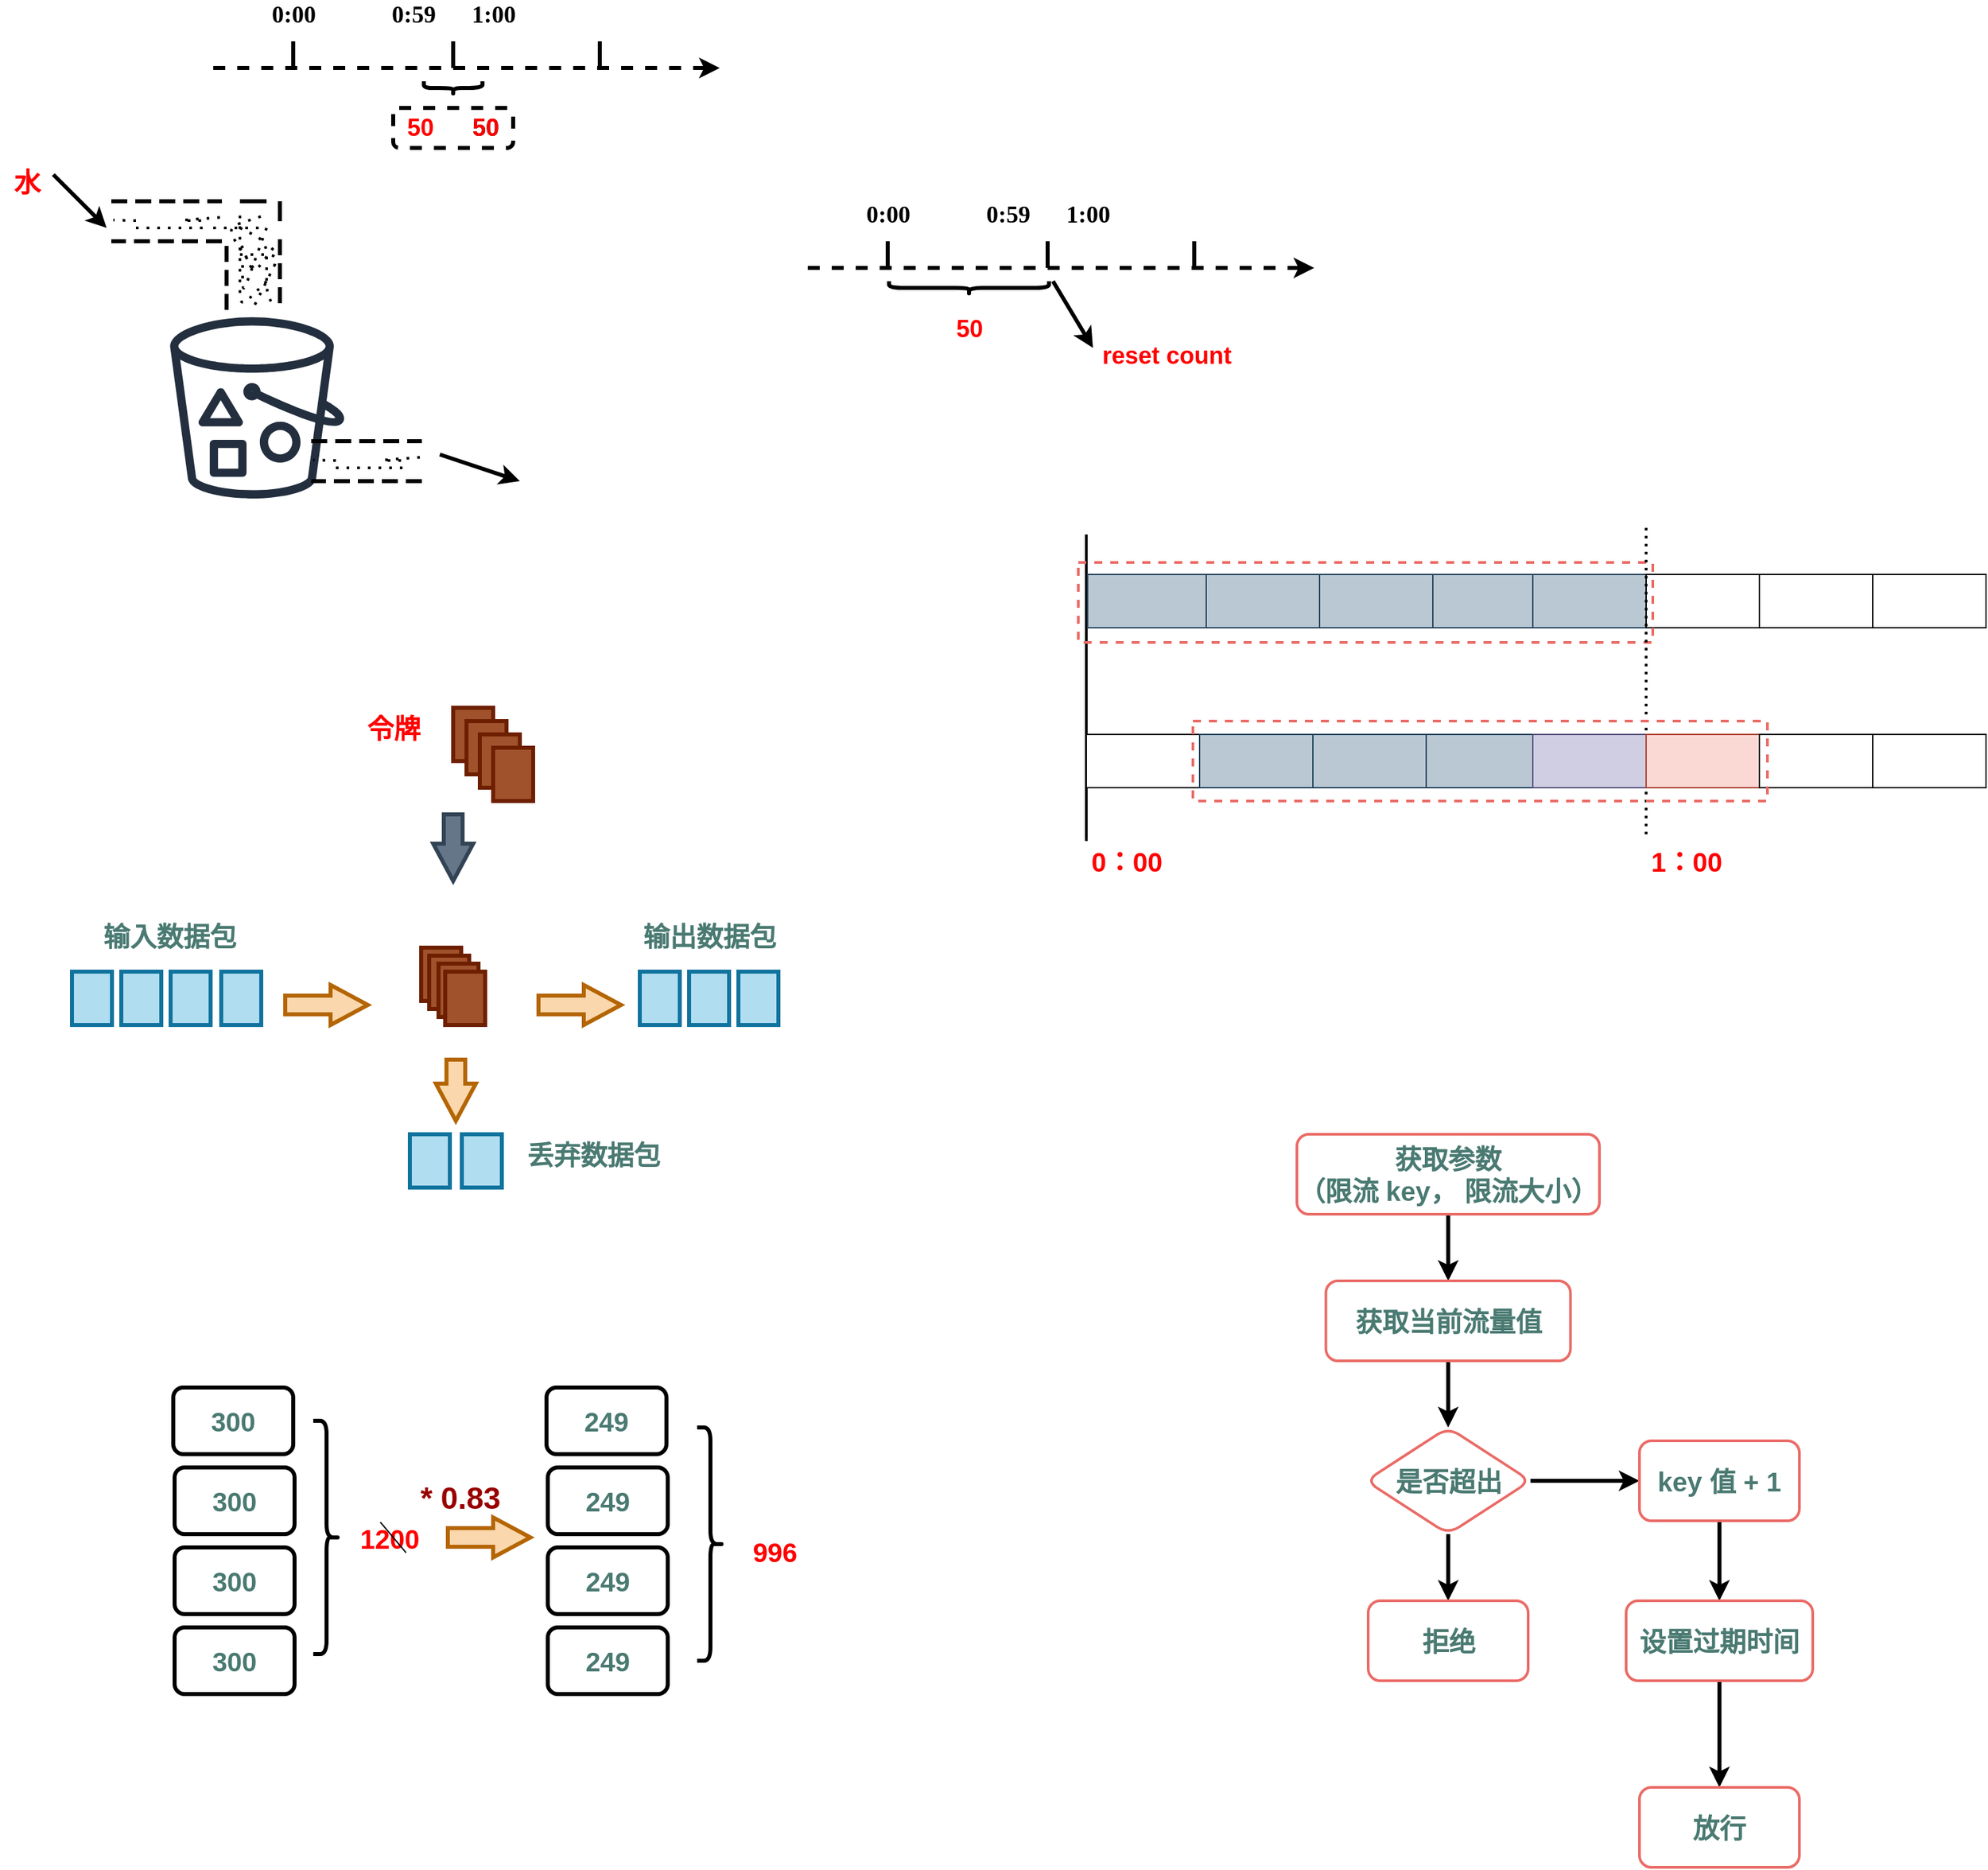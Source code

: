 <mxfile version="14.9.0" type="github">
  <diagram id="GGeDkTuLAUOPhelpGjf-" name="第 1 页">
    <mxGraphModel dx="1981" dy="1424" grid="1" gridSize="10" guides="1" tooltips="1" connect="1" arrows="1" fold="1" page="1" pageScale="1" pageWidth="3300" pageHeight="4681" math="0" shadow="0">
      <root>
        <mxCell id="0" />
        <mxCell id="1" parent="0" />
        <mxCell id="nQd0Cg9sy-hqQfareskZ-1" value="" style="endArrow=classic;html=1;strokeWidth=3;dashed=1;" edge="1" parent="1">
          <mxGeometry width="50" height="50" relative="1" as="geometry">
            <mxPoint x="250" y="90" as="sourcePoint" />
            <mxPoint x="630" y="90" as="targetPoint" />
          </mxGeometry>
        </mxCell>
        <mxCell id="nQd0Cg9sy-hqQfareskZ-2" value="" style="endArrow=none;html=1;strokeWidth=3;" edge="1" parent="1">
          <mxGeometry width="50" height="50" relative="1" as="geometry">
            <mxPoint x="310" y="90" as="sourcePoint" />
            <mxPoint x="310" y="70" as="targetPoint" />
          </mxGeometry>
        </mxCell>
        <mxCell id="nQd0Cg9sy-hqQfareskZ-4" value="" style="endArrow=none;html=1;strokeWidth=3;" edge="1" parent="1">
          <mxGeometry width="50" height="50" relative="1" as="geometry">
            <mxPoint x="430" y="90" as="sourcePoint" />
            <mxPoint x="430" y="70" as="targetPoint" />
          </mxGeometry>
        </mxCell>
        <mxCell id="nQd0Cg9sy-hqQfareskZ-5" value="" style="endArrow=none;html=1;strokeWidth=3;" edge="1" parent="1">
          <mxGeometry width="50" height="50" relative="1" as="geometry">
            <mxPoint x="540" y="90" as="sourcePoint" />
            <mxPoint x="540" y="70" as="targetPoint" />
          </mxGeometry>
        </mxCell>
        <mxCell id="nQd0Cg9sy-hqQfareskZ-6" value="&lt;font style=&quot;font-size: 18px&quot; face=&quot;JetBrains Mono&quot;&gt;&lt;b&gt;0:00&lt;/b&gt;&lt;/font&gt;" style="text;html=1;align=center;verticalAlign=middle;resizable=0;points=[];autosize=1;strokeColor=none;" vertex="1" parent="1">
          <mxGeometry x="280" y="40" width="60" height="20" as="geometry" />
        </mxCell>
        <mxCell id="nQd0Cg9sy-hqQfareskZ-7" value="&lt;font style=&quot;font-size: 18px&quot; face=&quot;JetBrains Mono&quot;&gt;&lt;b&gt;1:00&lt;/b&gt;&lt;/font&gt;" style="text;html=1;align=center;verticalAlign=middle;resizable=0;points=[];autosize=1;strokeColor=none;" vertex="1" parent="1">
          <mxGeometry x="430" y="40" width="60" height="20" as="geometry" />
        </mxCell>
        <mxCell id="nQd0Cg9sy-hqQfareskZ-8" value="&lt;font style=&quot;font-size: 18px&quot; face=&quot;JetBrains Mono&quot;&gt;&lt;b&gt;0:59&lt;/b&gt;&lt;/font&gt;" style="text;html=1;align=center;verticalAlign=middle;resizable=0;points=[];autosize=1;strokeColor=none;" vertex="1" parent="1">
          <mxGeometry x="370" y="40" width="60" height="20" as="geometry" />
        </mxCell>
        <mxCell id="nQd0Cg9sy-hqQfareskZ-9" value="" style="shape=curlyBracket;whiteSpace=wrap;html=1;rounded=1;flipH=1;direction=north;strokeWidth=3;" vertex="1" parent="1">
          <mxGeometry x="408" y="100" width="44" height="10" as="geometry" />
        </mxCell>
        <mxCell id="nQd0Cg9sy-hqQfareskZ-11" value="" style="rounded=1;whiteSpace=wrap;html=1;strokeWidth=3;dashed=1;" vertex="1" parent="1">
          <mxGeometry x="385" y="120" width="90" height="30" as="geometry" />
        </mxCell>
        <mxCell id="nQd0Cg9sy-hqQfareskZ-12" value="&lt;font style=&quot;font-size: 18px&quot;&gt;&lt;b&gt;50&lt;/b&gt;&lt;/font&gt;" style="text;html=1;align=center;verticalAlign=middle;resizable=0;points=[];autosize=1;strokeColor=none;fontColor=#FF0000;" vertex="1" parent="1">
          <mxGeometry x="385" y="125" width="40" height="20" as="geometry" />
        </mxCell>
        <mxCell id="nQd0Cg9sy-hqQfareskZ-14" value="&lt;font style=&quot;font-size: 18px&quot;&gt;&lt;b&gt;50&lt;/b&gt;&lt;/font&gt;" style="text;html=1;align=center;verticalAlign=middle;resizable=0;points=[];autosize=1;strokeColor=none;" vertex="1" parent="1">
          <mxGeometry x="434" y="125" width="40" height="20" as="geometry" />
        </mxCell>
        <mxCell id="nQd0Cg9sy-hqQfareskZ-15" value="&lt;font style=&quot;font-size: 18px&quot;&gt;&lt;b&gt;50&lt;/b&gt;&lt;/font&gt;" style="text;html=1;align=center;verticalAlign=middle;resizable=0;points=[];autosize=1;strokeColor=none;fontColor=#FF0000;" vertex="1" parent="1">
          <mxGeometry x="434" y="125" width="40" height="20" as="geometry" />
        </mxCell>
        <mxCell id="nQd0Cg9sy-hqQfareskZ-64" value="" style="shape=image;html=1;verticalAlign=top;verticalLabelPosition=bottom;labelBackgroundColor=#ffffff;imageAspect=0;aspect=fixed;image=https://cdn3.iconfinder.com/data/icons/minecraft-icons/128/bucket_empty.png;dashed=1;fontSize=20;fontColor=#FF0000;strokeWidth=3;" vertex="1" parent="1">
          <mxGeometry x="350" y="670" width="160" height="160" as="geometry" />
        </mxCell>
        <mxCell id="nQd0Cg9sy-hqQfareskZ-66" value="" style="rounded=0;whiteSpace=wrap;html=1;fontSize=20;fontColor=#ffffff;strokeWidth=3;fillColor=#a0522d;strokeColor=#6D1F00;" vertex="1" parent="1">
          <mxGeometry x="406" y="750" width="30" height="40" as="geometry" />
        </mxCell>
        <mxCell id="nQd0Cg9sy-hqQfareskZ-71" value="" style="rounded=0;whiteSpace=wrap;html=1;fontSize=20;fontColor=#ffffff;strokeWidth=3;fillColor=#a0522d;strokeColor=#6D1F00;" vertex="1" parent="1">
          <mxGeometry x="412" y="756" width="30" height="40" as="geometry" />
        </mxCell>
        <mxCell id="nQd0Cg9sy-hqQfareskZ-72" value="" style="rounded=0;whiteSpace=wrap;html=1;fontSize=20;fontColor=#ffffff;strokeWidth=3;fillColor=#a0522d;strokeColor=#6D1F00;" vertex="1" parent="1">
          <mxGeometry x="419" y="762" width="30" height="40" as="geometry" />
        </mxCell>
        <mxCell id="nQd0Cg9sy-hqQfareskZ-73" value="" style="rounded=0;whiteSpace=wrap;html=1;fontSize=20;fontColor=#ffffff;strokeWidth=3;fillColor=#a0522d;strokeColor=#6D1F00;" vertex="1" parent="1">
          <mxGeometry x="424" y="768" width="30" height="40" as="geometry" />
        </mxCell>
        <mxCell id="nQd0Cg9sy-hqQfareskZ-78" value="" style="group" vertex="1" connectable="0" parent="1">
          <mxGeometry x="430" y="570" width="60" height="70" as="geometry" />
        </mxCell>
        <mxCell id="nQd0Cg9sy-hqQfareskZ-74" value="" style="rounded=0;whiteSpace=wrap;html=1;fontSize=20;fontColor=#ffffff;strokeWidth=3;fillColor=#a0522d;strokeColor=#6D1F00;" vertex="1" parent="nQd0Cg9sy-hqQfareskZ-78">
          <mxGeometry width="30" height="40" as="geometry" />
        </mxCell>
        <mxCell id="nQd0Cg9sy-hqQfareskZ-75" value="" style="rounded=0;whiteSpace=wrap;html=1;fontSize=20;fontColor=#ffffff;strokeWidth=3;fillColor=#a0522d;strokeColor=#6D1F00;" vertex="1" parent="nQd0Cg9sy-hqQfareskZ-78">
          <mxGeometry x="10" y="10" width="30" height="40" as="geometry" />
        </mxCell>
        <mxCell id="nQd0Cg9sy-hqQfareskZ-76" value="" style="rounded=0;whiteSpace=wrap;html=1;fontSize=20;fontColor=#ffffff;strokeWidth=3;fillColor=#a0522d;strokeColor=#6D1F00;" vertex="1" parent="nQd0Cg9sy-hqQfareskZ-78">
          <mxGeometry x="20" y="20" width="30" height="40" as="geometry" />
        </mxCell>
        <mxCell id="nQd0Cg9sy-hqQfareskZ-77" value="" style="rounded=0;whiteSpace=wrap;html=1;fontSize=20;fontColor=#ffffff;strokeWidth=3;fillColor=#a0522d;strokeColor=#6D1F00;" vertex="1" parent="nQd0Cg9sy-hqQfareskZ-78">
          <mxGeometry x="30" y="30" width="30" height="40" as="geometry" />
        </mxCell>
        <mxCell id="nQd0Cg9sy-hqQfareskZ-80" value="" style="group" vertex="1" connectable="0" parent="1">
          <mxGeometry x="90" y="160" width="390" height="270" as="geometry" />
        </mxCell>
        <mxCell id="nQd0Cg9sy-hqQfareskZ-16" value="" style="outlineConnect=0;fontColor=#232F3E;gradientColor=none;strokeColor=#232F3E;fillColor=#ffffff;dashed=0;verticalLabelPosition=bottom;verticalAlign=top;align=center;html=1;fontSize=12;fontStyle=0;aspect=fixed;shape=mxgraph.aws4.resourceIcon;resIcon=mxgraph.aws4.bucket_with_objects;" vertex="1" parent="nQd0Cg9sy-hqQfareskZ-80">
          <mxGeometry x="108" y="100" width="170" height="170" as="geometry" />
        </mxCell>
        <mxCell id="nQd0Cg9sy-hqQfareskZ-79" value="" style="group" vertex="1" connectable="0" parent="nQd0Cg9sy-hqQfareskZ-80">
          <mxGeometry width="390" height="240" as="geometry" />
        </mxCell>
        <mxCell id="nQd0Cg9sy-hqQfareskZ-21" value="" style="endArrow=none;dashed=1;html=1;dashPattern=1 3;strokeWidth=2;fontSize=16;fontColor=#FF0000;startArrow=none;" edge="1" parent="nQd0Cg9sy-hqQfareskZ-79" source="nQd0Cg9sy-hqQfareskZ-20">
          <mxGeometry width="50" height="50" relative="1" as="geometry">
            <mxPoint x="102" y="44.5" as="sourcePoint" />
            <mxPoint x="152" y="44.5" as="targetPoint" />
            <Array as="points">
              <mxPoint x="132" y="44.5" />
            </Array>
          </mxGeometry>
        </mxCell>
        <mxCell id="nQd0Cg9sy-hqQfareskZ-22" value="" style="endArrow=none;dashed=1;html=1;dashPattern=1 3;strokeWidth=2;fontSize=16;fontColor=#FF0000;" edge="1" parent="nQd0Cg9sy-hqQfareskZ-79">
          <mxGeometry width="50" height="50" relative="1" as="geometry">
            <mxPoint x="102" y="50" as="sourcePoint" />
            <mxPoint x="152" y="50" as="targetPoint" />
            <Array as="points">
              <mxPoint x="132" y="50" />
            </Array>
          </mxGeometry>
        </mxCell>
        <mxCell id="nQd0Cg9sy-hqQfareskZ-26" value="" style="shape=partialRectangle;whiteSpace=wrap;html=1;left=0;right=0;fillColor=none;dashed=1;fontSize=16;fontColor=#FF0000;strokeWidth=3;rotation=90;" vertex="1" parent="nQd0Cg9sy-hqQfareskZ-79">
          <mxGeometry x="165" y="65" width="50" height="40" as="geometry" />
        </mxCell>
        <mxCell id="nQd0Cg9sy-hqQfareskZ-28" value="" style="endArrow=none;html=1;fontSize=16;fontColor=#FF0000;strokeWidth=3;" edge="1" parent="nQd0Cg9sy-hqQfareskZ-79">
          <mxGeometry width="50" height="50" relative="1" as="geometry">
            <mxPoint x="210" y="45" as="sourcePoint" />
            <mxPoint x="210" y="30" as="targetPoint" />
          </mxGeometry>
        </mxCell>
        <mxCell id="nQd0Cg9sy-hqQfareskZ-29" value="" style="endArrow=none;html=1;fontSize=16;fontColor=#FF0000;strokeWidth=3;" edge="1" parent="nQd0Cg9sy-hqQfareskZ-79">
          <mxGeometry width="50" height="50" relative="1" as="geometry">
            <mxPoint x="180" y="30" as="sourcePoint" />
            <mxPoint x="200" y="30" as="targetPoint" />
          </mxGeometry>
        </mxCell>
        <mxCell id="nQd0Cg9sy-hqQfareskZ-37" value="" style="endArrow=none;dashed=1;html=1;dashPattern=1 3;strokeWidth=2;fontSize=16;fontColor=#FF0000;" edge="1" parent="nQd0Cg9sy-hqQfareskZ-79">
          <mxGeometry width="50" height="50" relative="1" as="geometry">
            <mxPoint x="200" y="50" as="sourcePoint" />
            <mxPoint x="182" y="74.5" as="targetPoint" />
            <Array as="points">
              <mxPoint x="182" y="100" />
            </Array>
          </mxGeometry>
        </mxCell>
        <mxCell id="nQd0Cg9sy-hqQfareskZ-38" value="" style="endArrow=none;dashed=1;html=1;dashPattern=1 3;strokeWidth=2;fontSize=16;fontColor=#FF0000;" edge="1" parent="nQd0Cg9sy-hqQfareskZ-79" target="nQd0Cg9sy-hqQfareskZ-26">
          <mxGeometry width="50" height="50" relative="1" as="geometry">
            <mxPoint x="205" y="65" as="sourcePoint" />
            <mxPoint x="255" y="65" as="targetPoint" />
            <Array as="points">
              <mxPoint x="190" y="85" />
              <mxPoint x="180" y="60" />
            </Array>
          </mxGeometry>
        </mxCell>
        <mxCell id="nQd0Cg9sy-hqQfareskZ-39" value="" style="endArrow=none;dashed=1;html=1;dashPattern=1 3;strokeWidth=2;fontSize=16;fontColor=#FF0000;" edge="1" parent="nQd0Cg9sy-hqQfareskZ-79">
          <mxGeometry width="50" height="50" relative="1" as="geometry">
            <mxPoint x="160" y="50" as="sourcePoint" />
            <mxPoint x="200" y="50" as="targetPoint" />
            <Array as="points">
              <mxPoint x="190" y="50" />
            </Array>
          </mxGeometry>
        </mxCell>
        <mxCell id="nQd0Cg9sy-hqQfareskZ-20" value="" style="shape=partialRectangle;whiteSpace=wrap;html=1;left=0;right=0;fillColor=none;dashed=1;fontSize=16;fontColor=#FF0000;strokeWidth=3;" vertex="1" parent="nQd0Cg9sy-hqQfareskZ-79">
          <mxGeometry x="85" y="30" width="80" height="30" as="geometry" />
        </mxCell>
        <mxCell id="nQd0Cg9sy-hqQfareskZ-40" value="" style="endArrow=none;dashed=1;html=1;dashPattern=1 3;strokeWidth=2;fontSize=16;fontColor=#FF0000;" edge="1" parent="nQd0Cg9sy-hqQfareskZ-79" target="nQd0Cg9sy-hqQfareskZ-20">
          <mxGeometry width="50" height="50" relative="1" as="geometry">
            <mxPoint x="102" y="44.5" as="sourcePoint" />
            <mxPoint x="152" y="44.5" as="targetPoint" />
            <Array as="points" />
          </mxGeometry>
        </mxCell>
        <mxCell id="nQd0Cg9sy-hqQfareskZ-41" value="" style="endArrow=none;dashed=1;html=1;dashPattern=1 3;strokeWidth=2;fontSize=16;fontColor=#FF0000;" edge="1" parent="nQd0Cg9sy-hqQfareskZ-79" target="nQd0Cg9sy-hqQfareskZ-26">
          <mxGeometry width="50" height="50" relative="1" as="geometry">
            <mxPoint x="180" y="50" as="sourcePoint" />
            <mxPoint x="210" y="60" as="targetPoint" />
            <Array as="points">
              <mxPoint x="200" y="60" />
              <mxPoint x="200" y="100" />
            </Array>
          </mxGeometry>
        </mxCell>
        <mxCell id="nQd0Cg9sy-hqQfareskZ-42" value="" style="endArrow=none;dashed=1;html=1;dashPattern=1 3;strokeWidth=2;fontSize=16;fontColor=#FF0000;" edge="1" parent="nQd0Cg9sy-hqQfareskZ-79">
          <mxGeometry width="50" height="50" relative="1" as="geometry">
            <mxPoint x="180" y="70" as="sourcePoint" />
            <mxPoint x="190" y="110" as="targetPoint" />
            <Array as="points">
              <mxPoint x="210" y="70" />
            </Array>
          </mxGeometry>
        </mxCell>
        <mxCell id="nQd0Cg9sy-hqQfareskZ-43" value="" style="endArrow=none;dashed=1;html=1;dashPattern=1 3;strokeWidth=2;fontSize=16;fontColor=#FF0000;" edge="1" parent="nQd0Cg9sy-hqQfareskZ-79">
          <mxGeometry width="50" height="50" relative="1" as="geometry">
            <mxPoint x="190" y="80" as="sourcePoint" />
            <mxPoint x="200" y="40" as="targetPoint" />
            <Array as="points">
              <mxPoint x="170" y="50" />
            </Array>
          </mxGeometry>
        </mxCell>
        <mxCell id="nQd0Cg9sy-hqQfareskZ-44" value="" style="endArrow=none;dashed=1;html=1;dashPattern=1 3;strokeWidth=2;fontSize=16;fontColor=#FF0000;" edge="1" parent="nQd0Cg9sy-hqQfareskZ-79">
          <mxGeometry width="50" height="50" relative="1" as="geometry">
            <mxPoint x="200" y="90" as="sourcePoint" />
            <mxPoint x="180" y="40" as="targetPoint" />
            <Array as="points">
              <mxPoint x="180" y="110" />
            </Array>
          </mxGeometry>
        </mxCell>
        <mxCell id="nQd0Cg9sy-hqQfareskZ-45" value="" style="endArrow=none;dashed=1;html=1;dashPattern=1 3;strokeWidth=2;fontSize=16;fontColor=#FF0000;startArrow=none;" edge="1" parent="nQd0Cg9sy-hqQfareskZ-79" source="nQd0Cg9sy-hqQfareskZ-53">
          <mxGeometry width="50" height="50" relative="1" as="geometry">
            <mxPoint x="252" y="224.5" as="sourcePoint" />
            <mxPoint x="302" y="224.5" as="targetPoint" />
            <Array as="points">
              <mxPoint x="282" y="224.5" />
            </Array>
          </mxGeometry>
        </mxCell>
        <mxCell id="nQd0Cg9sy-hqQfareskZ-46" value="" style="endArrow=none;dashed=1;html=1;dashPattern=1 3;strokeWidth=2;fontSize=16;fontColor=#FF0000;" edge="1" parent="nQd0Cg9sy-hqQfareskZ-79">
          <mxGeometry width="50" height="50" relative="1" as="geometry">
            <mxPoint x="252" y="230" as="sourcePoint" />
            <mxPoint x="302" y="230" as="targetPoint" />
            <Array as="points">
              <mxPoint x="282" y="230" />
            </Array>
          </mxGeometry>
        </mxCell>
        <mxCell id="nQd0Cg9sy-hqQfareskZ-53" value="" style="shape=partialRectangle;whiteSpace=wrap;html=1;left=0;right=0;fillColor=none;dashed=1;fontSize=16;fontColor=#FF0000;strokeWidth=3;" vertex="1" parent="nQd0Cg9sy-hqQfareskZ-79">
          <mxGeometry x="235" y="210" width="80" height="30" as="geometry" />
        </mxCell>
        <mxCell id="nQd0Cg9sy-hqQfareskZ-54" value="" style="endArrow=none;dashed=1;html=1;dashPattern=1 3;strokeWidth=2;fontSize=16;fontColor=#FF0000;" edge="1" parent="nQd0Cg9sy-hqQfareskZ-79" target="nQd0Cg9sy-hqQfareskZ-53">
          <mxGeometry width="50" height="50" relative="1" as="geometry">
            <mxPoint x="252" y="224.5" as="sourcePoint" />
            <mxPoint x="302" y="224.5" as="targetPoint" />
            <Array as="points" />
          </mxGeometry>
        </mxCell>
        <mxCell id="nQd0Cg9sy-hqQfareskZ-59" value="" style="endArrow=classic;html=1;fontSize=16;fontColor=#FF0000;strokeWidth=3;" edge="1" parent="nQd0Cg9sy-hqQfareskZ-79">
          <mxGeometry width="50" height="50" relative="1" as="geometry">
            <mxPoint x="40" y="10" as="sourcePoint" />
            <mxPoint x="80" y="50" as="targetPoint" />
          </mxGeometry>
        </mxCell>
        <mxCell id="nQd0Cg9sy-hqQfareskZ-60" value="水" style="text;html=1;align=center;verticalAlign=middle;resizable=0;points=[];autosize=1;strokeColor=none;fontSize=20;fontColor=#FF0000;fontStyle=1" vertex="1" parent="nQd0Cg9sy-hqQfareskZ-79">
          <mxGeometry width="40" height="30" as="geometry" />
        </mxCell>
        <mxCell id="nQd0Cg9sy-hqQfareskZ-62" value="" style="endArrow=classic;html=1;fontSize=16;fontColor=#FF0000;strokeWidth=3;" edge="1" parent="nQd0Cg9sy-hqQfareskZ-79">
          <mxGeometry width="50" height="50" relative="1" as="geometry">
            <mxPoint x="330" y="220" as="sourcePoint" />
            <mxPoint x="390" y="240" as="targetPoint" />
          </mxGeometry>
        </mxCell>
        <mxCell id="nQd0Cg9sy-hqQfareskZ-81" value="" style="html=1;shadow=0;dashed=0;align=center;verticalAlign=middle;shape=mxgraph.arrows2.arrow;dy=0.53;dx=28;direction=south;notch=0;fontSize=20;fontColor=#ffffff;strokeWidth=3;fillColor=#647687;strokeColor=#314354;" vertex="1" parent="1">
          <mxGeometry x="415" y="650" width="30" height="50" as="geometry" />
        </mxCell>
        <mxCell id="nQd0Cg9sy-hqQfareskZ-82" value="&lt;b&gt;令牌&lt;span style=&quot;color: rgba(0 , 0 , 0 , 0) ; font-family: monospace ; font-size: 0px&quot;&gt;%3CmxGraphModel%3E%3Croot%3E%3CmxCell%20id%3D%220%22%2F%3E%3CmxCell%20id%3D%221%22%20parent%3D%220%22%2F%3E%3CmxCell%20id%3D%222%22%20value%3D%22%22%20style%3D%22rounded%3D0%3BwhiteSpace%3Dwrap%3Bhtml%3D1%3BfontSize%3D20%3BfontColor%3D%23ffffff%3BstrokeWidth%3D3%3BfillColor%3D%23a0522d%3BstrokeColor%3D%236D1F00%3B%22%20vertex%3D%221%22%20parent%3D%221%22%3E%3CmxGeometry%20x%3D%22440%22%20y%3D%22970%22%20width%3D%2230%22%20height%3D%2240%22%20as%3D%22geometry%22%2F%3E%3C%2FmxCell%3E%3C%2Froot%3E%3C%2FmxGraphModel%3E&lt;/span&gt;&lt;/b&gt;" style="text;html=1;align=center;verticalAlign=middle;resizable=0;points=[];autosize=1;strokeColor=none;fontSize=20;fontColor=#FF0000;" vertex="1" parent="1">
          <mxGeometry x="355" y="565" width="60" height="40" as="geometry" />
        </mxCell>
        <mxCell id="nQd0Cg9sy-hqQfareskZ-88" value="" style="group" vertex="1" connectable="0" parent="1">
          <mxGeometry x="157" y="830" width="145" height="70" as="geometry" />
        </mxCell>
        <mxCell id="nQd0Cg9sy-hqQfareskZ-84" value="" style="rounded=0;whiteSpace=wrap;html=1;fontSize=20;strokeWidth=3;fillColor=#b1ddf0;strokeColor=#10739e;" vertex="1" parent="1">
          <mxGeometry x="144" y="768" width="30" height="40" as="geometry" />
        </mxCell>
        <mxCell id="nQd0Cg9sy-hqQfareskZ-89" value="" style="rounded=0;whiteSpace=wrap;html=1;fontSize=20;strokeWidth=3;fillColor=#b1ddf0;strokeColor=#10739e;" vertex="1" parent="1">
          <mxGeometry x="181" y="768" width="30" height="40" as="geometry" />
        </mxCell>
        <mxCell id="nQd0Cg9sy-hqQfareskZ-91" value="" style="rounded=0;whiteSpace=wrap;html=1;fontSize=20;strokeWidth=3;fillColor=#b1ddf0;strokeColor=#10739e;" vertex="1" parent="1">
          <mxGeometry x="218" y="768" width="30" height="40" as="geometry" />
        </mxCell>
        <mxCell id="nQd0Cg9sy-hqQfareskZ-95" value="" style="rounded=0;whiteSpace=wrap;html=1;fontSize=20;strokeWidth=3;fillColor=#b1ddf0;strokeColor=#10739e;" vertex="1" parent="1">
          <mxGeometry x="256" y="768" width="30" height="40" as="geometry" />
        </mxCell>
        <mxCell id="nQd0Cg9sy-hqQfareskZ-98" value="" style="html=1;shadow=0;dashed=0;align=center;verticalAlign=middle;shape=mxgraph.arrows2.arrow;dy=0.53;dx=28;direction=south;notch=0;fontSize=20;strokeWidth=3;fillColor=#fad7ac;strokeColor=#b46504;rotation=-90;" vertex="1" parent="1">
          <mxGeometry x="320" y="762" width="30" height="62" as="geometry" />
        </mxCell>
        <mxCell id="nQd0Cg9sy-hqQfareskZ-99" value="" style="rounded=0;whiteSpace=wrap;html=1;fontSize=20;strokeWidth=3;fillColor=#b1ddf0;strokeColor=#10739e;" vertex="1" parent="1">
          <mxGeometry x="570" y="768" width="30" height="40" as="geometry" />
        </mxCell>
        <mxCell id="nQd0Cg9sy-hqQfareskZ-100" value="" style="rounded=0;whiteSpace=wrap;html=1;fontSize=20;strokeWidth=3;fillColor=#b1ddf0;strokeColor=#10739e;" vertex="1" parent="1">
          <mxGeometry x="607" y="768" width="30" height="40" as="geometry" />
        </mxCell>
        <mxCell id="nQd0Cg9sy-hqQfareskZ-101" value="" style="rounded=0;whiteSpace=wrap;html=1;fontSize=20;strokeWidth=3;fillColor=#b1ddf0;strokeColor=#10739e;" vertex="1" parent="1">
          <mxGeometry x="644" y="768" width="30" height="40" as="geometry" />
        </mxCell>
        <mxCell id="nQd0Cg9sy-hqQfareskZ-102" value="" style="html=1;shadow=0;dashed=0;align=center;verticalAlign=middle;shape=mxgraph.arrows2.arrow;dy=0.53;dx=28;direction=south;notch=0;fontSize=20;strokeWidth=3;fillColor=#fad7ac;strokeColor=#b46504;rotation=-90;" vertex="1" parent="1">
          <mxGeometry x="510" y="762" width="30" height="62" as="geometry" />
        </mxCell>
        <mxCell id="nQd0Cg9sy-hqQfareskZ-103" value="&lt;b&gt;&lt;font color=&quot;#4a7a72&quot;&gt;输入数据包&lt;/font&gt;&lt;/b&gt;" style="text;html=1;align=center;verticalAlign=middle;resizable=0;points=[];autosize=1;strokeColor=none;fontSize=20;fontColor=#FF0000;" vertex="1" parent="1">
          <mxGeometry x="157" y="726" width="120" height="30" as="geometry" />
        </mxCell>
        <mxCell id="nQd0Cg9sy-hqQfareskZ-104" value="&lt;b&gt;输出数据包&lt;/b&gt;" style="text;html=1;align=center;verticalAlign=middle;resizable=0;points=[];autosize=1;strokeColor=none;fontSize=20;fontColor=#4A7A72;" vertex="1" parent="1">
          <mxGeometry x="562" y="726" width="120" height="30" as="geometry" />
        </mxCell>
        <mxCell id="nQd0Cg9sy-hqQfareskZ-105" value="&lt;b&gt;&lt;font color=&quot;#4a7a72&quot;&gt;丢弃数据包&lt;/font&gt;&lt;/b&gt;" style="text;html=1;align=center;verticalAlign=middle;resizable=0;points=[];autosize=1;strokeColor=none;fontSize=20;fontColor=#FF0000;" vertex="1" parent="1">
          <mxGeometry x="475" y="890" width="120" height="30" as="geometry" />
        </mxCell>
        <mxCell id="nQd0Cg9sy-hqQfareskZ-107" value="" style="rounded=0;whiteSpace=wrap;html=1;fontSize=20;strokeWidth=3;fillColor=#b1ddf0;strokeColor=#10739e;" vertex="1" parent="1">
          <mxGeometry x="436.5" y="890" width="30" height="40" as="geometry" />
        </mxCell>
        <mxCell id="nQd0Cg9sy-hqQfareskZ-108" value="" style="rounded=0;whiteSpace=wrap;html=1;fontSize=20;strokeWidth=3;fillColor=#b1ddf0;strokeColor=#10739e;" vertex="1" parent="1">
          <mxGeometry x="397.5" y="890" width="30" height="40" as="geometry" />
        </mxCell>
        <mxCell id="nQd0Cg9sy-hqQfareskZ-109" value="" style="html=1;shadow=0;dashed=0;align=center;verticalAlign=middle;shape=mxgraph.arrows2.arrow;dy=0.53;dx=28;direction=south;notch=0;fontSize=20;strokeWidth=3;fillColor=#fad7ac;strokeColor=#b46504;rotation=0;" vertex="1" parent="1">
          <mxGeometry x="417" y="834" width="30" height="46" as="geometry" />
        </mxCell>
        <mxCell id="nQd0Cg9sy-hqQfareskZ-110" value="&lt;b&gt;300&lt;/b&gt;" style="rounded=1;whiteSpace=wrap;html=1;fontSize=20;fontColor=#4A7A72;strokeWidth=3;" vertex="1" parent="1">
          <mxGeometry x="220" y="1080" width="90" height="50" as="geometry" />
        </mxCell>
        <mxCell id="nQd0Cg9sy-hqQfareskZ-111" value="&lt;b&gt;300&lt;/b&gt;" style="rounded=1;whiteSpace=wrap;html=1;fontSize=20;fontColor=#4A7A72;strokeWidth=3;" vertex="1" parent="1">
          <mxGeometry x="221" y="1140" width="90" height="50" as="geometry" />
        </mxCell>
        <mxCell id="nQd0Cg9sy-hqQfareskZ-112" value="&lt;b&gt;300&lt;/b&gt;" style="rounded=1;whiteSpace=wrap;html=1;fontSize=20;fontColor=#4A7A72;strokeWidth=3;" vertex="1" parent="1">
          <mxGeometry x="221" y="1200" width="90" height="50" as="geometry" />
        </mxCell>
        <mxCell id="nQd0Cg9sy-hqQfareskZ-114" value="&lt;b&gt;300&lt;/b&gt;" style="rounded=1;whiteSpace=wrap;html=1;fontSize=20;fontColor=#4A7A72;strokeWidth=3;" vertex="1" parent="1">
          <mxGeometry x="221" y="1260" width="90" height="50" as="geometry" />
        </mxCell>
        <mxCell id="nQd0Cg9sy-hqQfareskZ-115" value="" style="shape=curlyBracket;whiteSpace=wrap;html=1;rounded=1;flipH=1;fontSize=20;fontColor=#4A7A72;strokeWidth=3;" vertex="1" parent="1">
          <mxGeometry x="325" y="1105" width="20" height="175" as="geometry" />
        </mxCell>
        <mxCell id="nQd0Cg9sy-hqQfareskZ-116" value="&lt;b&gt;&lt;font color=&quot;#ff0000&quot;&gt;1200&lt;/font&gt;&lt;/b&gt;" style="text;html=1;align=center;verticalAlign=middle;resizable=0;points=[];autosize=1;strokeColor=none;fontSize=20;fontColor=#4A7A72;" vertex="1" parent="1">
          <mxGeometry x="352" y="1177.5" width="60" height="30" as="geometry" />
        </mxCell>
        <mxCell id="nQd0Cg9sy-hqQfareskZ-117" value="" style="line;strokeWidth=1;direction=south;html=1;perimeter=backbonePerimeter;points=[];outlineConnect=0;fontSize=20;fontColor=#4A7A72;rotation=-40;" vertex="1" parent="1">
          <mxGeometry x="380" y="1177.5" width="10" height="30" as="geometry" />
        </mxCell>
        <mxCell id="nQd0Cg9sy-hqQfareskZ-119" value="" style="html=1;shadow=0;dashed=0;align=center;verticalAlign=middle;shape=mxgraph.arrows2.arrow;dy=0.53;dx=28;direction=south;notch=0;fontSize=20;strokeWidth=3;fillColor=#fad7ac;strokeColor=#b46504;rotation=-90;" vertex="1" parent="1">
          <mxGeometry x="442" y="1161.5" width="30" height="62" as="geometry" />
        </mxCell>
        <mxCell id="nQd0Cg9sy-hqQfareskZ-120" value="&lt;b&gt;249&lt;/b&gt;" style="rounded=1;whiteSpace=wrap;html=1;fontSize=20;fontColor=#4A7A72;strokeWidth=3;" vertex="1" parent="1">
          <mxGeometry x="500" y="1080" width="90" height="50" as="geometry" />
        </mxCell>
        <mxCell id="nQd0Cg9sy-hqQfareskZ-121" value="&lt;b&gt;249&lt;/b&gt;" style="rounded=1;whiteSpace=wrap;html=1;fontSize=20;fontColor=#4A7A72;strokeWidth=3;" vertex="1" parent="1">
          <mxGeometry x="501" y="1140" width="90" height="50" as="geometry" />
        </mxCell>
        <mxCell id="nQd0Cg9sy-hqQfareskZ-122" value="&lt;b&gt;249&lt;/b&gt;" style="rounded=1;whiteSpace=wrap;html=1;fontSize=20;fontColor=#4A7A72;strokeWidth=3;" vertex="1" parent="1">
          <mxGeometry x="501" y="1200" width="90" height="50" as="geometry" />
        </mxCell>
        <mxCell id="nQd0Cg9sy-hqQfareskZ-123" value="&lt;b&gt;249&lt;/b&gt;" style="rounded=1;whiteSpace=wrap;html=1;fontSize=20;fontColor=#4A7A72;strokeWidth=3;" vertex="1" parent="1">
          <mxGeometry x="501" y="1260" width="90" height="50" as="geometry" />
        </mxCell>
        <mxCell id="nQd0Cg9sy-hqQfareskZ-124" value="&lt;b&gt;&lt;font style=&quot;font-size: 23px&quot; color=&quot;#990000&quot;&gt;* 0.83&lt;/font&gt;&lt;/b&gt;" style="text;html=1;align=center;verticalAlign=middle;resizable=0;points=[];autosize=1;strokeColor=none;fontSize=20;fontColor=#4A7A72;" vertex="1" parent="1">
          <mxGeometry x="395" y="1147.5" width="80" height="30" as="geometry" />
        </mxCell>
        <mxCell id="nQd0Cg9sy-hqQfareskZ-127" value="" style="shape=curlyBracket;whiteSpace=wrap;html=1;rounded=1;flipH=1;fontSize=20;fontColor=#4A7A72;strokeWidth=3;" vertex="1" parent="1">
          <mxGeometry x="613" y="1110" width="20" height="175" as="geometry" />
        </mxCell>
        <mxCell id="nQd0Cg9sy-hqQfareskZ-128" value="&lt;font color=&quot;#ff0000&quot;&gt;996&lt;/font&gt;" style="text;html=1;align=center;verticalAlign=middle;resizable=0;points=[];autosize=1;strokeColor=none;fontSize=20;fontColor=#4A7A72;fontStyle=1" vertex="1" parent="1">
          <mxGeometry x="646" y="1187.5" width="50" height="30" as="geometry" />
        </mxCell>
        <mxCell id="nQd0Cg9sy-hqQfareskZ-129" value="" style="endArrow=classic;html=1;strokeWidth=3;dashed=1;" edge="1" parent="1">
          <mxGeometry width="50" height="50" relative="1" as="geometry">
            <mxPoint x="696" y="240" as="sourcePoint" />
            <mxPoint x="1076" y="240" as="targetPoint" />
          </mxGeometry>
        </mxCell>
        <mxCell id="nQd0Cg9sy-hqQfareskZ-130" value="" style="endArrow=none;html=1;strokeWidth=3;" edge="1" parent="1">
          <mxGeometry width="50" height="50" relative="1" as="geometry">
            <mxPoint x="756" y="240" as="sourcePoint" />
            <mxPoint x="756" y="220" as="targetPoint" />
          </mxGeometry>
        </mxCell>
        <mxCell id="nQd0Cg9sy-hqQfareskZ-131" value="" style="endArrow=none;html=1;strokeWidth=3;" edge="1" parent="1">
          <mxGeometry width="50" height="50" relative="1" as="geometry">
            <mxPoint x="876" y="240" as="sourcePoint" />
            <mxPoint x="876" y="220" as="targetPoint" />
          </mxGeometry>
        </mxCell>
        <mxCell id="nQd0Cg9sy-hqQfareskZ-132" value="" style="endArrow=none;html=1;strokeWidth=3;" edge="1" parent="1">
          <mxGeometry width="50" height="50" relative="1" as="geometry">
            <mxPoint x="986" y="240" as="sourcePoint" />
            <mxPoint x="986" y="220" as="targetPoint" />
          </mxGeometry>
        </mxCell>
        <mxCell id="nQd0Cg9sy-hqQfareskZ-133" value="&lt;font style=&quot;font-size: 18px&quot; face=&quot;JetBrains Mono&quot;&gt;&lt;b&gt;0:00&lt;/b&gt;&lt;/font&gt;" style="text;html=1;align=center;verticalAlign=middle;resizable=0;points=[];autosize=1;strokeColor=none;" vertex="1" parent="1">
          <mxGeometry x="726" y="190" width="60" height="20" as="geometry" />
        </mxCell>
        <mxCell id="nQd0Cg9sy-hqQfareskZ-134" value="&lt;font style=&quot;font-size: 18px&quot; face=&quot;JetBrains Mono&quot;&gt;&lt;b&gt;1:00&lt;/b&gt;&lt;/font&gt;" style="text;html=1;align=center;verticalAlign=middle;resizable=0;points=[];autosize=1;strokeColor=none;" vertex="1" parent="1">
          <mxGeometry x="876" y="190" width="60" height="20" as="geometry" />
        </mxCell>
        <mxCell id="nQd0Cg9sy-hqQfareskZ-135" value="&lt;font style=&quot;font-size: 18px&quot; face=&quot;JetBrains Mono&quot;&gt;&lt;b&gt;0:59&lt;/b&gt;&lt;/font&gt;" style="text;html=1;align=center;verticalAlign=middle;resizable=0;points=[];autosize=1;strokeColor=none;" vertex="1" parent="1">
          <mxGeometry x="816" y="190" width="60" height="20" as="geometry" />
        </mxCell>
        <mxCell id="nQd0Cg9sy-hqQfareskZ-136" value="" style="shape=curlyBracket;whiteSpace=wrap;html=1;rounded=1;flipH=1;direction=north;strokeWidth=3;" vertex="1" parent="1">
          <mxGeometry x="757" y="250" width="120" height="10" as="geometry" />
        </mxCell>
        <mxCell id="nQd0Cg9sy-hqQfareskZ-141" value="&lt;b style=&quot;color: rgb(255 , 0 , 0) ; font-size: 18px&quot;&gt;50&lt;/b&gt;" style="text;html=1;align=center;verticalAlign=middle;resizable=0;points=[];autosize=1;strokeColor=none;fontSize=20;fontColor=#4A7A72;" vertex="1" parent="1">
          <mxGeometry x="797" y="270" width="40" height="30" as="geometry" />
        </mxCell>
        <mxCell id="nQd0Cg9sy-hqQfareskZ-144" value="" style="endArrow=classic;html=1;fontSize=20;fontColor=#4A7A72;strokeWidth=3;" edge="1" parent="1">
          <mxGeometry width="50" height="50" relative="1" as="geometry">
            <mxPoint x="880" y="250" as="sourcePoint" />
            <mxPoint x="910" y="300" as="targetPoint" />
          </mxGeometry>
        </mxCell>
        <mxCell id="nQd0Cg9sy-hqQfareskZ-145" value="&lt;b style=&quot;color: rgb(255 , 0 , 0) ; font-size: 18px&quot;&gt;reset count&lt;/b&gt;" style="text;html=1;align=center;verticalAlign=middle;resizable=0;points=[];autosize=1;strokeColor=none;fontSize=20;fontColor=#4A7A72;" vertex="1" parent="1">
          <mxGeometry x="910" y="290" width="110" height="30" as="geometry" />
        </mxCell>
        <mxCell id="nQd0Cg9sy-hqQfareskZ-146" value="" style="line;strokeWidth=2;direction=south;html=1;fontSize=20;fontColor=#4A7A72;" vertex="1" parent="1">
          <mxGeometry x="900" y="440" width="10" height="230" as="geometry" />
        </mxCell>
        <mxCell id="nQd0Cg9sy-hqQfareskZ-150" value="" style="rounded=0;whiteSpace=wrap;html=1;fontSize=20;fontColor=#4A7A72;strokeWidth=1;" vertex="1" parent="1">
          <mxGeometry x="905" y="470" width="85" height="40" as="geometry" />
        </mxCell>
        <mxCell id="nQd0Cg9sy-hqQfareskZ-151" value="" style="rounded=0;whiteSpace=wrap;html=1;fontSize=20;fontColor=#4A7A72;strokeWidth=1;" vertex="1" parent="1">
          <mxGeometry x="990" y="470" width="85" height="40" as="geometry" />
        </mxCell>
        <mxCell id="nQd0Cg9sy-hqQfareskZ-152" value="" style="rounded=0;whiteSpace=wrap;html=1;fontSize=20;fontColor=#4A7A72;strokeWidth=1;" vertex="1" parent="1">
          <mxGeometry x="1075" y="470" width="85" height="40" as="geometry" />
        </mxCell>
        <mxCell id="nQd0Cg9sy-hqQfareskZ-153" value="" style="rounded=0;whiteSpace=wrap;html=1;fontSize=20;strokeWidth=1;fillColor=#bac8d3;strokeColor=#23445d;" vertex="1" parent="1">
          <mxGeometry x="1160" y="470" width="85" height="40" as="geometry" />
        </mxCell>
        <mxCell id="nQd0Cg9sy-hqQfareskZ-154" value="" style="rounded=0;whiteSpace=wrap;html=1;fontSize=20;strokeWidth=1;fillColor=#bac8d3;strokeColor=#23445d;" vertex="1" parent="1">
          <mxGeometry x="1240" y="470" width="85" height="40" as="geometry" />
        </mxCell>
        <mxCell id="nQd0Cg9sy-hqQfareskZ-155" value="" style="rounded=0;whiteSpace=wrap;html=1;fontSize=20;fontColor=#4A7A72;strokeWidth=1;" vertex="1" parent="1">
          <mxGeometry x="1325" y="470" width="85" height="40" as="geometry" />
        </mxCell>
        <mxCell id="nQd0Cg9sy-hqQfareskZ-156" value="" style="rounded=0;whiteSpace=wrap;html=1;fontSize=20;fontColor=#4A7A72;strokeWidth=1;" vertex="1" parent="1">
          <mxGeometry x="1410" y="470" width="85" height="40" as="geometry" />
        </mxCell>
        <mxCell id="nQd0Cg9sy-hqQfareskZ-157" value="" style="rounded=0;whiteSpace=wrap;html=1;fontSize=20;fontColor=#4A7A72;strokeWidth=1;" vertex="1" parent="1">
          <mxGeometry x="1495" y="470" width="85" height="40" as="geometry" />
        </mxCell>
        <mxCell id="nQd0Cg9sy-hqQfareskZ-166" value="&lt;b&gt;&lt;font color=&quot;#ff0000&quot;&gt;0：00&lt;/font&gt;&lt;/b&gt;" style="text;html=1;align=center;verticalAlign=middle;resizable=0;points=[];autosize=1;strokeColor=none;fontSize=20;fontColor=#4A7A72;" vertex="1" parent="1">
          <mxGeometry x="900" y="670" width="70" height="30" as="geometry" />
        </mxCell>
        <mxCell id="nQd0Cg9sy-hqQfareskZ-167" value="" style="rounded=0;whiteSpace=wrap;html=1;fontSize=20;fontColor=#4A7A72;strokeWidth=2;fillColor=none;dashed=1;strokeColor=#EA6B66;" vertex="1" parent="1">
          <mxGeometry x="899" y="461" width="431" height="60" as="geometry" />
        </mxCell>
        <mxCell id="nQd0Cg9sy-hqQfareskZ-169" value="&lt;b&gt;&lt;font color=&quot;#ff0000&quot;&gt;1：00&lt;/font&gt;&lt;/b&gt;" style="text;html=1;align=center;verticalAlign=middle;resizable=0;points=[];autosize=1;strokeColor=none;fontSize=20;fontColor=#4A7A72;" vertex="1" parent="1">
          <mxGeometry x="1320" y="670" width="70" height="30" as="geometry" />
        </mxCell>
        <mxCell id="nQd0Cg9sy-hqQfareskZ-171" value="" style="line;strokeWidth=2;direction=south;html=1;fontSize=20;fontColor=#4A7A72;dashed=1;dashPattern=1 2;" vertex="1" parent="1">
          <mxGeometry x="1320" y="435" width="10" height="230" as="geometry" />
        </mxCell>
        <mxCell id="nQd0Cg9sy-hqQfareskZ-172" value="" style="rounded=0;whiteSpace=wrap;html=1;fontSize=20;strokeWidth=1;fillColor=#bac8d3;strokeColor=#23445d;" vertex="1" parent="1">
          <mxGeometry x="906" y="470" width="95" height="40" as="geometry" />
        </mxCell>
        <mxCell id="nQd0Cg9sy-hqQfareskZ-173" value="" style="rounded=0;whiteSpace=wrap;html=1;fontSize=20;strokeWidth=1;fillColor=#bac8d3;strokeColor=#23445d;" vertex="1" parent="1">
          <mxGeometry x="995" y="470" width="85" height="40" as="geometry" />
        </mxCell>
        <mxCell id="nQd0Cg9sy-hqQfareskZ-174" value="" style="rounded=0;whiteSpace=wrap;html=1;fontSize=20;strokeWidth=1;fillColor=#bac8d3;strokeColor=#23445d;" vertex="1" parent="1">
          <mxGeometry x="1080" y="470" width="85" height="40" as="geometry" />
        </mxCell>
        <mxCell id="nQd0Cg9sy-hqQfareskZ-158" value="" style="rounded=0;whiteSpace=wrap;html=1;fontSize=20;fontColor=#4A7A72;strokeWidth=1;" vertex="1" parent="1">
          <mxGeometry x="905" y="590" width="85" height="40" as="geometry" />
        </mxCell>
        <mxCell id="nQd0Cg9sy-hqQfareskZ-159" value="" style="rounded=0;whiteSpace=wrap;html=1;fontSize=20;strokeWidth=1;fillColor=#bac8d3;strokeColor=#23445d;" vertex="1" parent="1">
          <mxGeometry x="990" y="590" width="85" height="40" as="geometry" />
        </mxCell>
        <mxCell id="nQd0Cg9sy-hqQfareskZ-160" value="" style="rounded=0;whiteSpace=wrap;html=1;fontSize=20;strokeWidth=1;fillColor=#bac8d3;strokeColor=#23445d;" vertex="1" parent="1">
          <mxGeometry x="1075" y="590" width="85" height="40" as="geometry" />
        </mxCell>
        <mxCell id="nQd0Cg9sy-hqQfareskZ-161" value="" style="rounded=0;whiteSpace=wrap;html=1;fontSize=20;strokeWidth=1;fillColor=#bac8d3;strokeColor=#23445d;" vertex="1" parent="1">
          <mxGeometry x="1160" y="590" width="85" height="40" as="geometry" />
        </mxCell>
        <mxCell id="nQd0Cg9sy-hqQfareskZ-162" value="" style="rounded=0;whiteSpace=wrap;html=1;fontSize=20;strokeWidth=1;fillColor=#d0cee2;strokeColor=#56517e;" vertex="1" parent="1">
          <mxGeometry x="1240" y="590" width="85" height="40" as="geometry" />
        </mxCell>
        <mxCell id="nQd0Cg9sy-hqQfareskZ-163" value="" style="rounded=0;whiteSpace=wrap;html=1;fontSize=20;strokeWidth=1;fillColor=#fad9d5;strokeColor=#ae4132;" vertex="1" parent="1">
          <mxGeometry x="1325" y="590" width="85" height="40" as="geometry" />
        </mxCell>
        <mxCell id="nQd0Cg9sy-hqQfareskZ-164" value="" style="rounded=0;whiteSpace=wrap;html=1;fontSize=20;fontColor=#4A7A72;strokeWidth=1;" vertex="1" parent="1">
          <mxGeometry x="1410" y="590" width="85" height="40" as="geometry" />
        </mxCell>
        <mxCell id="nQd0Cg9sy-hqQfareskZ-165" value="" style="rounded=0;whiteSpace=wrap;html=1;fontSize=20;fontColor=#4A7A72;strokeWidth=1;" vertex="1" parent="1">
          <mxGeometry x="1495" y="590" width="85" height="40" as="geometry" />
        </mxCell>
        <mxCell id="nQd0Cg9sy-hqQfareskZ-168" value="" style="rounded=0;whiteSpace=wrap;html=1;fontSize=20;fontColor=#4A7A72;strokeWidth=2;fillColor=none;dashed=1;strokeColor=#EA6B66;" vertex="1" parent="1">
          <mxGeometry x="985" y="580" width="431" height="60" as="geometry" />
        </mxCell>
        <mxCell id="nQd0Cg9sy-hqQfareskZ-177" value="" style="edgeStyle=orthogonalEdgeStyle;rounded=0;orthogonalLoop=1;jettySize=auto;html=1;fontSize=20;fontColor=#4A7A72;strokeWidth=3;" edge="1" parent="1" source="nQd0Cg9sy-hqQfareskZ-175" target="nQd0Cg9sy-hqQfareskZ-176">
          <mxGeometry relative="1" as="geometry" />
        </mxCell>
        <mxCell id="nQd0Cg9sy-hqQfareskZ-175" value="获取参数&lt;br&gt;（限流 key， 限流大小）" style="rounded=1;whiteSpace=wrap;html=1;fontSize=20;fontColor=#4A7A72;strokeColor=#EA6B66;strokeWidth=2;fillColor=none;fontStyle=1" vertex="1" parent="1">
          <mxGeometry x="1063" y="890" width="227" height="60" as="geometry" />
        </mxCell>
        <mxCell id="nQd0Cg9sy-hqQfareskZ-179" value="" style="edgeStyle=orthogonalEdgeStyle;rounded=0;orthogonalLoop=1;jettySize=auto;html=1;fontSize=20;fontColor=#4A7A72;strokeWidth=3;" edge="1" parent="1" source="nQd0Cg9sy-hqQfareskZ-176" target="nQd0Cg9sy-hqQfareskZ-178">
          <mxGeometry relative="1" as="geometry" />
        </mxCell>
        <mxCell id="nQd0Cg9sy-hqQfareskZ-176" value="获取当前流量值" style="whiteSpace=wrap;html=1;rounded=1;fontSize=20;fontColor=#4A7A72;fontStyle=1;strokeColor=#EA6B66;strokeWidth=2;fillColor=none;" vertex="1" parent="1">
          <mxGeometry x="1084.75" y="1000" width="183.5" height="60" as="geometry" />
        </mxCell>
        <mxCell id="nQd0Cg9sy-hqQfareskZ-183" value="" style="edgeStyle=orthogonalEdgeStyle;rounded=0;orthogonalLoop=1;jettySize=auto;html=1;fontSize=20;fontColor=#4A7A72;strokeWidth=3;" edge="1" parent="1" source="nQd0Cg9sy-hqQfareskZ-178" target="nQd0Cg9sy-hqQfareskZ-182">
          <mxGeometry relative="1" as="geometry" />
        </mxCell>
        <mxCell id="nQd0Cg9sy-hqQfareskZ-186" value="" style="edgeStyle=orthogonalEdgeStyle;rounded=0;orthogonalLoop=1;jettySize=auto;html=1;fontSize=20;fontColor=#4A7A72;strokeWidth=3;" edge="1" parent="1" source="nQd0Cg9sy-hqQfareskZ-178" target="nQd0Cg9sy-hqQfareskZ-185">
          <mxGeometry relative="1" as="geometry" />
        </mxCell>
        <mxCell id="nQd0Cg9sy-hqQfareskZ-178" value="是否超出" style="rhombus;whiteSpace=wrap;html=1;rounded=1;fontSize=20;fontColor=#4A7A72;fontStyle=1;strokeColor=#EA6B66;strokeWidth=2;fillColor=none;" vertex="1" parent="1">
          <mxGeometry x="1114.75" y="1110" width="123.5" height="80" as="geometry" />
        </mxCell>
        <mxCell id="nQd0Cg9sy-hqQfareskZ-182" value="拒绝" style="whiteSpace=wrap;html=1;rounded=1;fontSize=20;fontColor=#4A7A72;fontStyle=1;strokeColor=#EA6B66;strokeWidth=2;fillColor=none;" vertex="1" parent="1">
          <mxGeometry x="1116.5" y="1240" width="120" height="60" as="geometry" />
        </mxCell>
        <mxCell id="nQd0Cg9sy-hqQfareskZ-188" value="" style="edgeStyle=orthogonalEdgeStyle;rounded=0;orthogonalLoop=1;jettySize=auto;html=1;fontSize=20;fontColor=#4A7A72;strokeWidth=3;" edge="1" parent="1" source="nQd0Cg9sy-hqQfareskZ-185" target="nQd0Cg9sy-hqQfareskZ-187">
          <mxGeometry relative="1" as="geometry" />
        </mxCell>
        <mxCell id="nQd0Cg9sy-hqQfareskZ-185" value="key 值 + 1" style="rounded=1;whiteSpace=wrap;html=1;fontSize=20;fontColor=#4A7A72;fontStyle=1;strokeColor=#EA6B66;strokeWidth=2;fillColor=none;" vertex="1" parent="1">
          <mxGeometry x="1320" y="1120" width="120" height="60" as="geometry" />
        </mxCell>
        <mxCell id="nQd0Cg9sy-hqQfareskZ-190" value="" style="edgeStyle=orthogonalEdgeStyle;rounded=0;orthogonalLoop=1;jettySize=auto;html=1;fontSize=20;fontColor=#4A7A72;strokeWidth=3;" edge="1" parent="1" source="nQd0Cg9sy-hqQfareskZ-187" target="nQd0Cg9sy-hqQfareskZ-189">
          <mxGeometry relative="1" as="geometry" />
        </mxCell>
        <mxCell id="nQd0Cg9sy-hqQfareskZ-187" value="设置过期时间" style="whiteSpace=wrap;html=1;rounded=1;fontSize=20;fontColor=#4A7A72;fontStyle=1;strokeColor=#EA6B66;strokeWidth=2;fillColor=none;" vertex="1" parent="1">
          <mxGeometry x="1310" y="1240" width="140" height="60" as="geometry" />
        </mxCell>
        <mxCell id="nQd0Cg9sy-hqQfareskZ-189" value="放行" style="whiteSpace=wrap;html=1;rounded=1;fontSize=20;fontColor=#4A7A72;fontStyle=1;strokeColor=#EA6B66;strokeWidth=2;fillColor=none;" vertex="1" parent="1">
          <mxGeometry x="1320" y="1380" width="120" height="60" as="geometry" />
        </mxCell>
      </root>
    </mxGraphModel>
  </diagram>
</mxfile>
